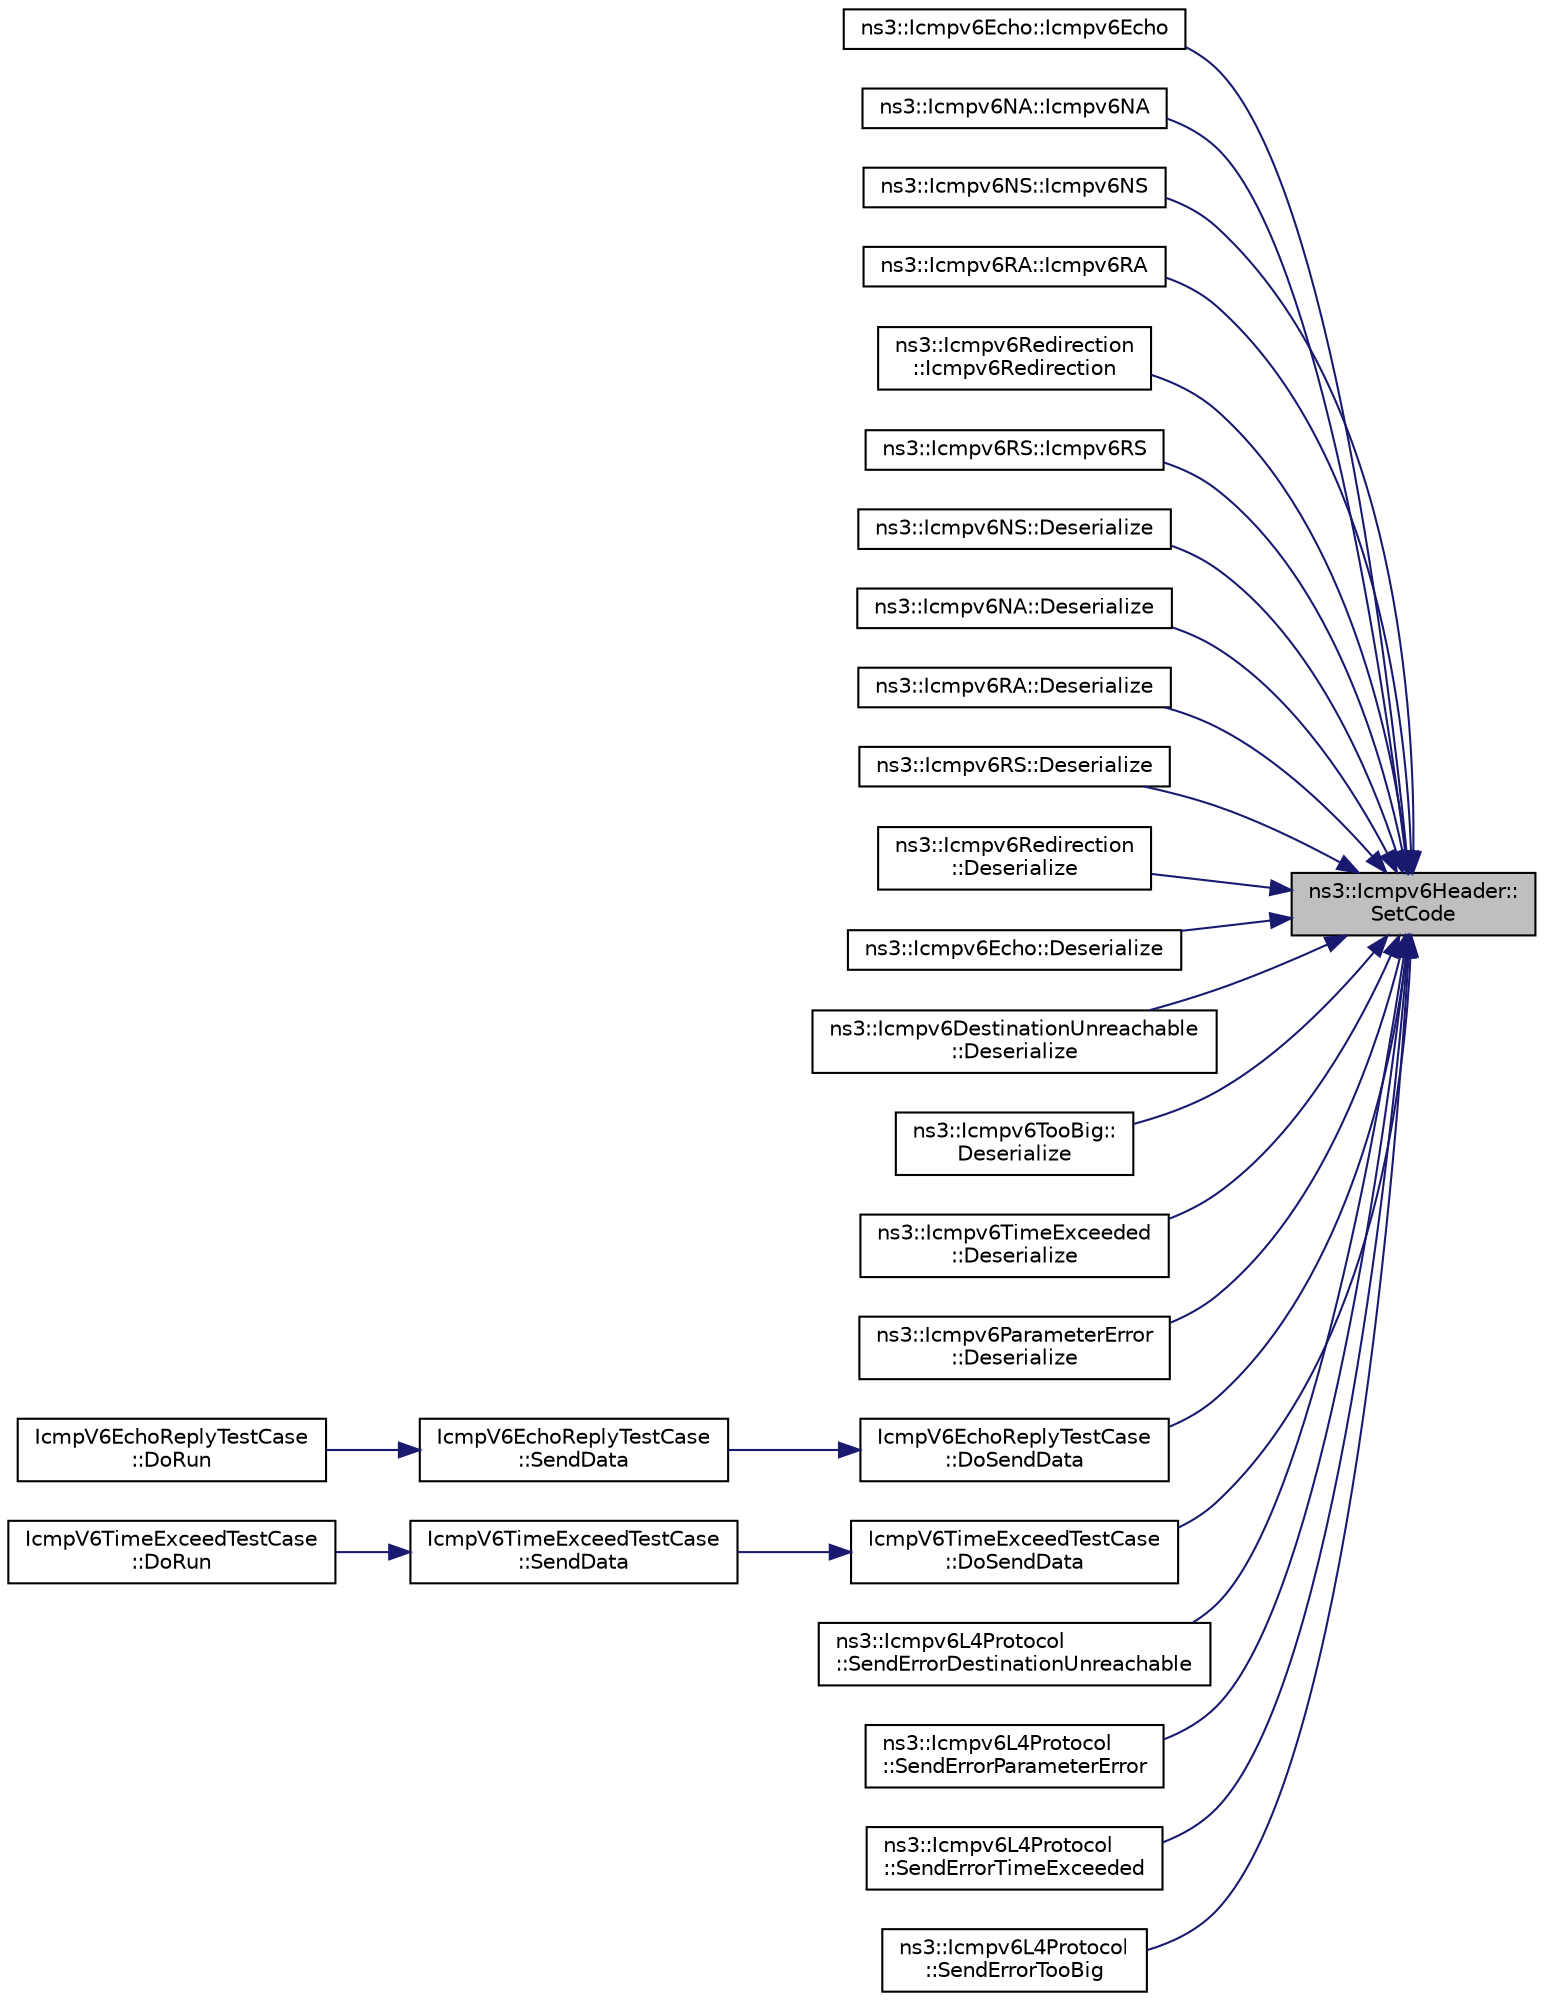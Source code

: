 digraph "ns3::Icmpv6Header::SetCode"
{
 // LATEX_PDF_SIZE
  edge [fontname="Helvetica",fontsize="10",labelfontname="Helvetica",labelfontsize="10"];
  node [fontname="Helvetica",fontsize="10",shape=record];
  rankdir="RL";
  Node1 [label="ns3::Icmpv6Header::\lSetCode",height=0.2,width=0.4,color="black", fillcolor="grey75", style="filled", fontcolor="black",tooltip="Set the code field."];
  Node1 -> Node2 [dir="back",color="midnightblue",fontsize="10",style="solid",fontname="Helvetica"];
  Node2 [label="ns3::Icmpv6Echo::Icmpv6Echo",height=0.2,width=0.4,color="black", fillcolor="white", style="filled",URL="$classns3_1_1_icmpv6_echo.html#a29b1869fae687ceae8f4af7499b96ba6",tooltip="Default constructor."];
  Node1 -> Node3 [dir="back",color="midnightblue",fontsize="10",style="solid",fontname="Helvetica"];
  Node3 [label="ns3::Icmpv6NA::Icmpv6NA",height=0.2,width=0.4,color="black", fillcolor="white", style="filled",URL="$classns3_1_1_icmpv6_n_a.html#ab03440551d8eee4060b6d1a9ad9c0456",tooltip="Constructor."];
  Node1 -> Node4 [dir="back",color="midnightblue",fontsize="10",style="solid",fontname="Helvetica"];
  Node4 [label="ns3::Icmpv6NS::Icmpv6NS",height=0.2,width=0.4,color="black", fillcolor="white", style="filled",URL="$classns3_1_1_icmpv6_n_s.html#ad8db191a5128ac6f7e9e270086bc1583",tooltip="Constructor."];
  Node1 -> Node5 [dir="back",color="midnightblue",fontsize="10",style="solid",fontname="Helvetica"];
  Node5 [label="ns3::Icmpv6RA::Icmpv6RA",height=0.2,width=0.4,color="black", fillcolor="white", style="filled",URL="$classns3_1_1_icmpv6_r_a.html#a04b8993864c2c8d43497117d13cfff58",tooltip="Constructor."];
  Node1 -> Node6 [dir="back",color="midnightblue",fontsize="10",style="solid",fontname="Helvetica"];
  Node6 [label="ns3::Icmpv6Redirection\l::Icmpv6Redirection",height=0.2,width=0.4,color="black", fillcolor="white", style="filled",URL="$classns3_1_1_icmpv6_redirection.html#a6eace6bcc5baaaa530ad738751d29d6c",tooltip="Constructor."];
  Node1 -> Node7 [dir="back",color="midnightblue",fontsize="10",style="solid",fontname="Helvetica"];
  Node7 [label="ns3::Icmpv6RS::Icmpv6RS",height=0.2,width=0.4,color="black", fillcolor="white", style="filled",URL="$classns3_1_1_icmpv6_r_s.html#afd75e638a4528a6e53112b063f746f3c",tooltip="Constructor."];
  Node1 -> Node8 [dir="back",color="midnightblue",fontsize="10",style="solid",fontname="Helvetica"];
  Node8 [label="ns3::Icmpv6NS::Deserialize",height=0.2,width=0.4,color="black", fillcolor="white", style="filled",URL="$classns3_1_1_icmpv6_n_s.html#aa2fa4464ead95a030997d55f1f023dc0",tooltip="Deserialize the packet."];
  Node1 -> Node9 [dir="back",color="midnightblue",fontsize="10",style="solid",fontname="Helvetica"];
  Node9 [label="ns3::Icmpv6NA::Deserialize",height=0.2,width=0.4,color="black", fillcolor="white", style="filled",URL="$classns3_1_1_icmpv6_n_a.html#ade6ada5c42f4342a466139d75699718b",tooltip="Deserialize the packet."];
  Node1 -> Node10 [dir="back",color="midnightblue",fontsize="10",style="solid",fontname="Helvetica"];
  Node10 [label="ns3::Icmpv6RA::Deserialize",height=0.2,width=0.4,color="black", fillcolor="white", style="filled",URL="$classns3_1_1_icmpv6_r_a.html#a91908412f051db52bd63b7a0d01c1117",tooltip="Deserialize the packet."];
  Node1 -> Node11 [dir="back",color="midnightblue",fontsize="10",style="solid",fontname="Helvetica"];
  Node11 [label="ns3::Icmpv6RS::Deserialize",height=0.2,width=0.4,color="black", fillcolor="white", style="filled",URL="$classns3_1_1_icmpv6_r_s.html#a9b7bf06890d0aa82bc87bf70cf6181dd",tooltip="Deserialize the packet."];
  Node1 -> Node12 [dir="back",color="midnightblue",fontsize="10",style="solid",fontname="Helvetica"];
  Node12 [label="ns3::Icmpv6Redirection\l::Deserialize",height=0.2,width=0.4,color="black", fillcolor="white", style="filled",URL="$classns3_1_1_icmpv6_redirection.html#abcfbc9f63e544250bb40c302c0537788",tooltip="Deserialize the packet."];
  Node1 -> Node13 [dir="back",color="midnightblue",fontsize="10",style="solid",fontname="Helvetica"];
  Node13 [label="ns3::Icmpv6Echo::Deserialize",height=0.2,width=0.4,color="black", fillcolor="white", style="filled",URL="$classns3_1_1_icmpv6_echo.html#ad3ce875667e23c4b406860d6d95c3385",tooltip="Deserialize the packet."];
  Node1 -> Node14 [dir="back",color="midnightblue",fontsize="10",style="solid",fontname="Helvetica"];
  Node14 [label="ns3::Icmpv6DestinationUnreachable\l::Deserialize",height=0.2,width=0.4,color="black", fillcolor="white", style="filled",URL="$classns3_1_1_icmpv6_destination_unreachable.html#aab4cce60f9e44ae3bdca60d7157c1cd1",tooltip="Deserialize the packet."];
  Node1 -> Node15 [dir="back",color="midnightblue",fontsize="10",style="solid",fontname="Helvetica"];
  Node15 [label="ns3::Icmpv6TooBig::\lDeserialize",height=0.2,width=0.4,color="black", fillcolor="white", style="filled",URL="$classns3_1_1_icmpv6_too_big.html#a2d0f077afd744d980a93fee1b5df93a4",tooltip="Deserialize the packet."];
  Node1 -> Node16 [dir="back",color="midnightblue",fontsize="10",style="solid",fontname="Helvetica"];
  Node16 [label="ns3::Icmpv6TimeExceeded\l::Deserialize",height=0.2,width=0.4,color="black", fillcolor="white", style="filled",URL="$classns3_1_1_icmpv6_time_exceeded.html#aaa984e51f29224f2bddd776dae8154cf",tooltip="Deserialize the packet."];
  Node1 -> Node17 [dir="back",color="midnightblue",fontsize="10",style="solid",fontname="Helvetica"];
  Node17 [label="ns3::Icmpv6ParameterError\l::Deserialize",height=0.2,width=0.4,color="black", fillcolor="white", style="filled",URL="$classns3_1_1_icmpv6_parameter_error.html#a9adc32f79c63175a9dde08e017746794",tooltip="Deserialize the packet."];
  Node1 -> Node18 [dir="back",color="midnightblue",fontsize="10",style="solid",fontname="Helvetica"];
  Node18 [label="IcmpV6EchoReplyTestCase\l::DoSendData",height=0.2,width=0.4,color="black", fillcolor="white", style="filled",URL="$class_icmp_v6_echo_reply_test_case.html#ae0ddf9b4b7023b397aad7864f3f7da60",tooltip=" "];
  Node18 -> Node19 [dir="back",color="midnightblue",fontsize="10",style="solid",fontname="Helvetica"];
  Node19 [label="IcmpV6EchoReplyTestCase\l::SendData",height=0.2,width=0.4,color="black", fillcolor="white", style="filled",URL="$class_icmp_v6_echo_reply_test_case.html#a8f8f565874c91bdff4b4b47168bfc755",tooltip=" "];
  Node19 -> Node20 [dir="back",color="midnightblue",fontsize="10",style="solid",fontname="Helvetica"];
  Node20 [label="IcmpV6EchoReplyTestCase\l::DoRun",height=0.2,width=0.4,color="black", fillcolor="white", style="filled",URL="$class_icmp_v6_echo_reply_test_case.html#aeb51729abf2617c2adf993a518e79282",tooltip="Implementation to actually run this TestCase."];
  Node1 -> Node21 [dir="back",color="midnightblue",fontsize="10",style="solid",fontname="Helvetica"];
  Node21 [label="IcmpV6TimeExceedTestCase\l::DoSendData",height=0.2,width=0.4,color="black", fillcolor="white", style="filled",URL="$class_icmp_v6_time_exceed_test_case.html#a80dfd40ea65e917f4dc418c71af09891",tooltip=" "];
  Node21 -> Node22 [dir="back",color="midnightblue",fontsize="10",style="solid",fontname="Helvetica"];
  Node22 [label="IcmpV6TimeExceedTestCase\l::SendData",height=0.2,width=0.4,color="black", fillcolor="white", style="filled",URL="$class_icmp_v6_time_exceed_test_case.html#aef4ebaac3f35e915936b39c2577e4b2e",tooltip=" "];
  Node22 -> Node23 [dir="back",color="midnightblue",fontsize="10",style="solid",fontname="Helvetica"];
  Node23 [label="IcmpV6TimeExceedTestCase\l::DoRun",height=0.2,width=0.4,color="black", fillcolor="white", style="filled",URL="$class_icmp_v6_time_exceed_test_case.html#a7cb4438c0f47bda7a32fa85001f869dd",tooltip="Implementation to actually run this TestCase."];
  Node1 -> Node24 [dir="back",color="midnightblue",fontsize="10",style="solid",fontname="Helvetica"];
  Node24 [label="ns3::Icmpv6L4Protocol\l::SendErrorDestinationUnreachable",height=0.2,width=0.4,color="black", fillcolor="white", style="filled",URL="$classns3_1_1_icmpv6_l4_protocol.html#aa54ff6a5f2486f62dc15aa657dd947a0",tooltip="Send an error Destination Unreachable."];
  Node1 -> Node25 [dir="back",color="midnightblue",fontsize="10",style="solid",fontname="Helvetica"];
  Node25 [label="ns3::Icmpv6L4Protocol\l::SendErrorParameterError",height=0.2,width=0.4,color="black", fillcolor="white", style="filled",URL="$classns3_1_1_icmpv6_l4_protocol.html#a5ab4894cdec7b35c4c43f0ee82d61aa6",tooltip="Send an error Parameter Error."];
  Node1 -> Node26 [dir="back",color="midnightblue",fontsize="10",style="solid",fontname="Helvetica"];
  Node26 [label="ns3::Icmpv6L4Protocol\l::SendErrorTimeExceeded",height=0.2,width=0.4,color="black", fillcolor="white", style="filled",URL="$classns3_1_1_icmpv6_l4_protocol.html#a0912f3bc9bfb032dafe0c295e2dcb047",tooltip="Send an error Time Exceeded."];
  Node1 -> Node27 [dir="back",color="midnightblue",fontsize="10",style="solid",fontname="Helvetica"];
  Node27 [label="ns3::Icmpv6L4Protocol\l::SendErrorTooBig",height=0.2,width=0.4,color="black", fillcolor="white", style="filled",URL="$classns3_1_1_icmpv6_l4_protocol.html#a103bf3fdf3212b7fdd351d89adac59d7",tooltip="Send an error Too Big."];
}
